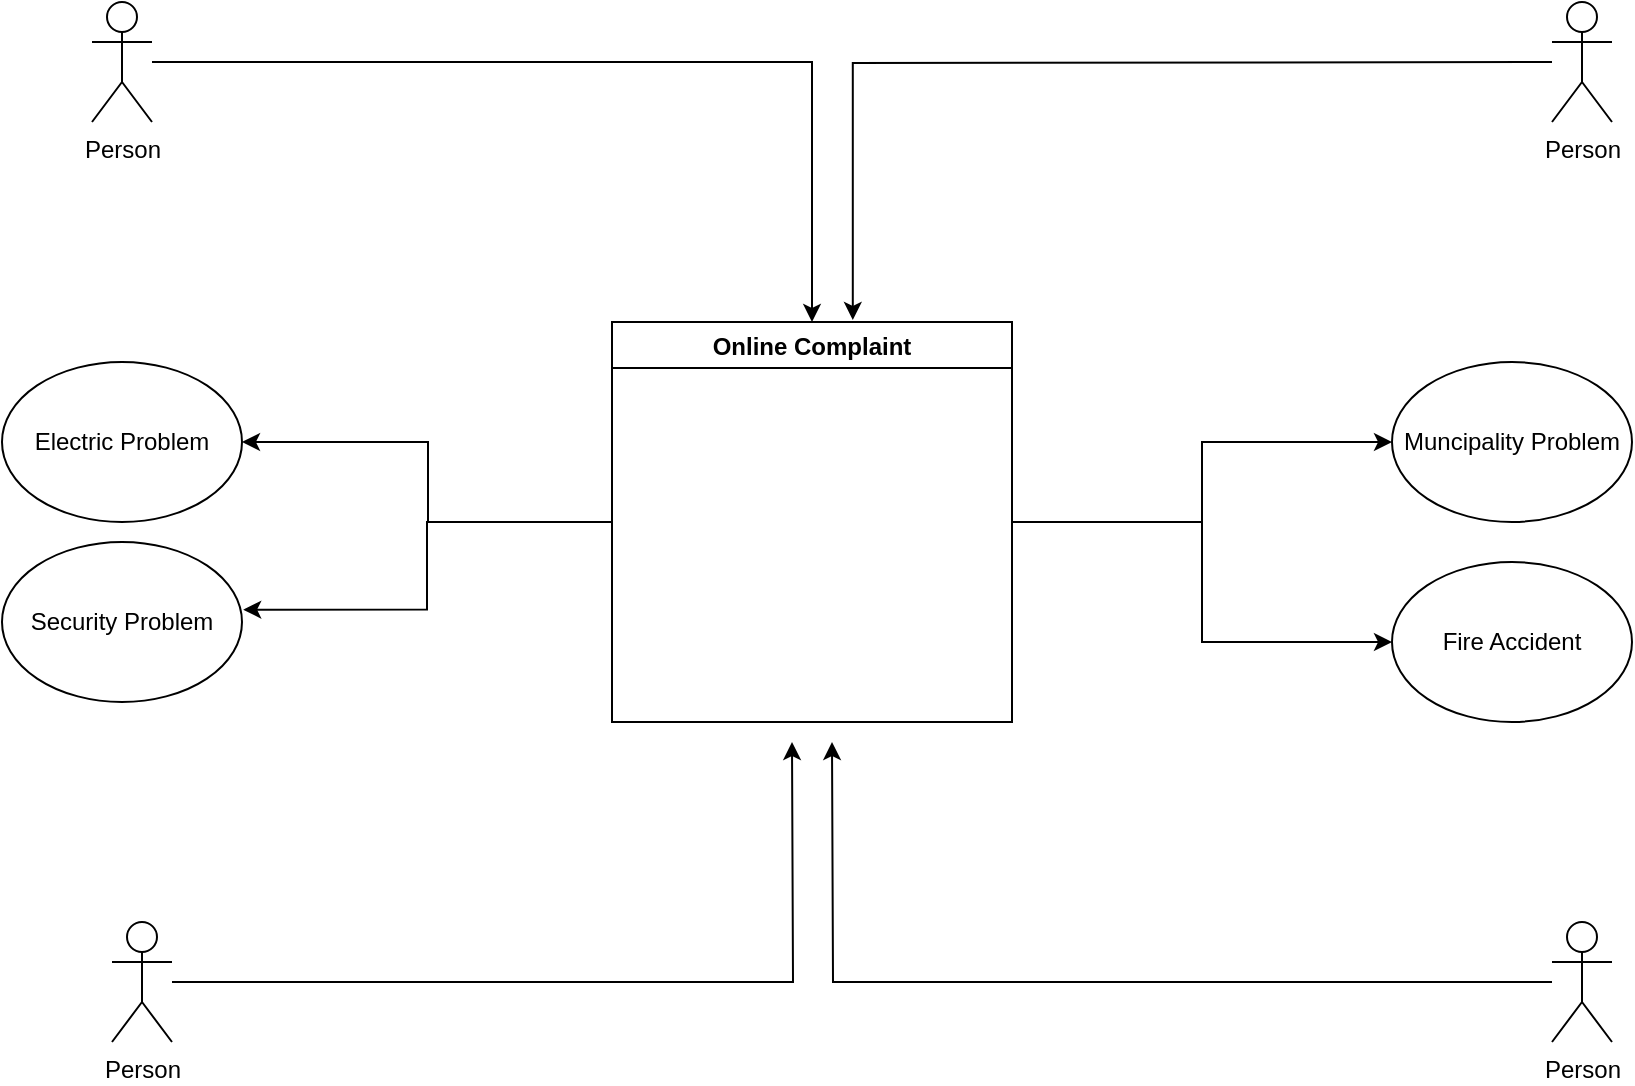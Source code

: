 <mxfile version="15.8.3" type="github"><diagram id="CML2D276jCsbv0-dA9WD" name="Page-1"><mxGraphModel dx="1038" dy="579" grid="1" gridSize="10" guides="1" tooltips="1" connect="1" arrows="1" fold="1" page="1" pageScale="1" pageWidth="850" pageHeight="1100" math="0" shadow="0"><root><mxCell id="0"/><mxCell id="1" parent="0"/><mxCell id="0dNs9UMeDq4S_Ci6UEE--9" style="edgeStyle=orthogonalEdgeStyle;rounded=0;orthogonalLoop=1;jettySize=auto;html=1;entryX=0.5;entryY=0;entryDx=0;entryDy=0;" edge="1" parent="1" source="0dNs9UMeDq4S_Ci6UEE--1" target="0dNs9UMeDq4S_Ci6UEE--6"><mxGeometry relative="1" as="geometry"/></mxCell><mxCell id="0dNs9UMeDq4S_Ci6UEE--1" value="Person" style="shape=umlActor;verticalLabelPosition=bottom;verticalAlign=top;html=1;outlineConnect=0;" vertex="1" parent="1"><mxGeometry x="60" y="40" width="30" height="60" as="geometry"/></mxCell><mxCell id="0dNs9UMeDq4S_Ci6UEE--11" style="edgeStyle=orthogonalEdgeStyle;rounded=0;orthogonalLoop=1;jettySize=auto;html=1;entryX=1;entryY=0.5;entryDx=0;entryDy=0;" edge="1" parent="1" source="0dNs9UMeDq4S_Ci6UEE--6" target="0dNs9UMeDq4S_Ci6UEE--7"><mxGeometry relative="1" as="geometry"><Array as="points"><mxPoint x="228" y="300"/><mxPoint x="228" y="260"/></Array></mxGeometry></mxCell><mxCell id="0dNs9UMeDq4S_Ci6UEE--18" style="edgeStyle=orthogonalEdgeStyle;rounded=0;orthogonalLoop=1;jettySize=auto;html=1;entryX=0;entryY=0.5;entryDx=0;entryDy=0;" edge="1" parent="1" source="0dNs9UMeDq4S_Ci6UEE--6" target="0dNs9UMeDq4S_Ci6UEE--13"><mxGeometry relative="1" as="geometry"/></mxCell><mxCell id="0dNs9UMeDq4S_Ci6UEE--41" style="edgeStyle=orthogonalEdgeStyle;rounded=0;orthogonalLoop=1;jettySize=auto;html=1;entryX=1.005;entryY=0.423;entryDx=0;entryDy=0;entryPerimeter=0;" edge="1" parent="1" source="0dNs9UMeDq4S_Ci6UEE--6" target="0dNs9UMeDq4S_Ci6UEE--40"><mxGeometry relative="1" as="geometry"/></mxCell><mxCell id="0dNs9UMeDq4S_Ci6UEE--43" style="edgeStyle=orthogonalEdgeStyle;rounded=0;orthogonalLoop=1;jettySize=auto;html=1;" edge="1" parent="1" source="0dNs9UMeDq4S_Ci6UEE--6" target="0dNs9UMeDq4S_Ci6UEE--42"><mxGeometry relative="1" as="geometry"/></mxCell><mxCell id="0dNs9UMeDq4S_Ci6UEE--6" value="Online Complaint" style="swimlane;" vertex="1" parent="1"><mxGeometry x="320" y="200" width="200" height="200" as="geometry"/></mxCell><mxCell id="0dNs9UMeDq4S_Ci6UEE--7" value="Electric Problem" style="ellipse;whiteSpace=wrap;html=1;" vertex="1" parent="1"><mxGeometry x="15" y="220" width="120" height="80" as="geometry"/></mxCell><mxCell id="0dNs9UMeDq4S_Ci6UEE--13" value="Muncipality Problem" style="ellipse;whiteSpace=wrap;html=1;" vertex="1" parent="1"><mxGeometry x="710" y="220" width="120" height="80" as="geometry"/></mxCell><mxCell id="0dNs9UMeDq4S_Ci6UEE--17" style="edgeStyle=orthogonalEdgeStyle;rounded=0;orthogonalLoop=1;jettySize=auto;html=1;entryX=0.602;entryY=-0.005;entryDx=0;entryDy=0;entryPerimeter=0;" edge="1" parent="1" target="0dNs9UMeDq4S_Ci6UEE--6"><mxGeometry relative="1" as="geometry"><mxPoint x="790" y="70" as="sourcePoint"/></mxGeometry></mxCell><mxCell id="0dNs9UMeDq4S_Ci6UEE--40" value="Security Problem" style="ellipse;whiteSpace=wrap;html=1;" vertex="1" parent="1"><mxGeometry x="15" y="310" width="120" height="80" as="geometry"/></mxCell><mxCell id="0dNs9UMeDq4S_Ci6UEE--42" value="Fire Accident" style="ellipse;whiteSpace=wrap;html=1;" vertex="1" parent="1"><mxGeometry x="710" y="320" width="120" height="80" as="geometry"/></mxCell><mxCell id="0dNs9UMeDq4S_Ci6UEE--45" style="edgeStyle=orthogonalEdgeStyle;rounded=0;orthogonalLoop=1;jettySize=auto;html=1;" edge="1" parent="1" source="0dNs9UMeDq4S_Ci6UEE--44"><mxGeometry relative="1" as="geometry"><mxPoint x="410" y="410" as="targetPoint"/></mxGeometry></mxCell><mxCell id="0dNs9UMeDq4S_Ci6UEE--44" value="Person" style="shape=umlActor;verticalLabelPosition=bottom;verticalAlign=top;html=1;outlineConnect=0;" vertex="1" parent="1"><mxGeometry x="70" y="500" width="30" height="60" as="geometry"/></mxCell><mxCell id="0dNs9UMeDq4S_Ci6UEE--49" style="edgeStyle=orthogonalEdgeStyle;rounded=0;orthogonalLoop=1;jettySize=auto;html=1;" edge="1" parent="1" source="0dNs9UMeDq4S_Ci6UEE--48"><mxGeometry relative="1" as="geometry"><mxPoint x="430" y="410" as="targetPoint"/></mxGeometry></mxCell><mxCell id="0dNs9UMeDq4S_Ci6UEE--48" value="Person" style="shape=umlActor;verticalLabelPosition=bottom;verticalAlign=top;html=1;outlineConnect=0;" vertex="1" parent="1"><mxGeometry x="790" y="500" width="30" height="60" as="geometry"/></mxCell><mxCell id="0dNs9UMeDq4S_Ci6UEE--52" value="Person" style="shape=umlActor;verticalLabelPosition=bottom;verticalAlign=top;html=1;outlineConnect=0;" vertex="1" parent="1"><mxGeometry x="790" y="40" width="30" height="60" as="geometry"/></mxCell></root></mxGraphModel></diagram></mxfile>